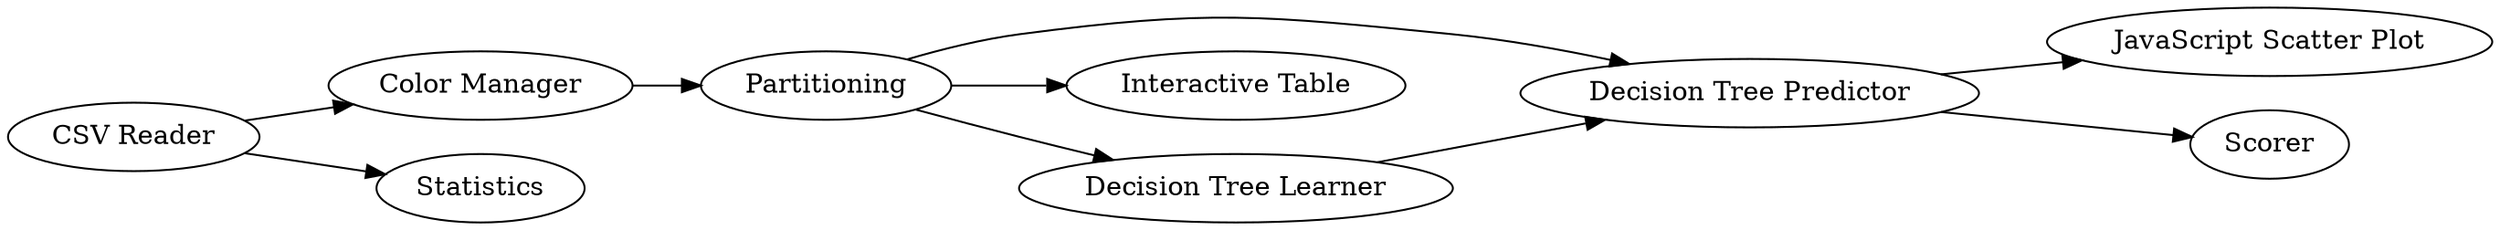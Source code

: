 digraph {
	14 -> 2
	5 -> 4
	4 -> 11
	5 -> 7
	5 -> 10
	4 -> 12
	10 -> 4
	2 -> 5
	14 -> 9
	5 [label=Partitioning]
	7 [label="Interactive Table"]
	9 [label=Statistics]
	11 [label="JavaScript Scatter Plot"]
	4 [label="Decision Tree Predictor"]
	10 [label="Decision Tree Learner"]
	14 [label="CSV Reader"]
	2 [label="Color Manager"]
	12 [label=Scorer]
	rankdir=LR
}

